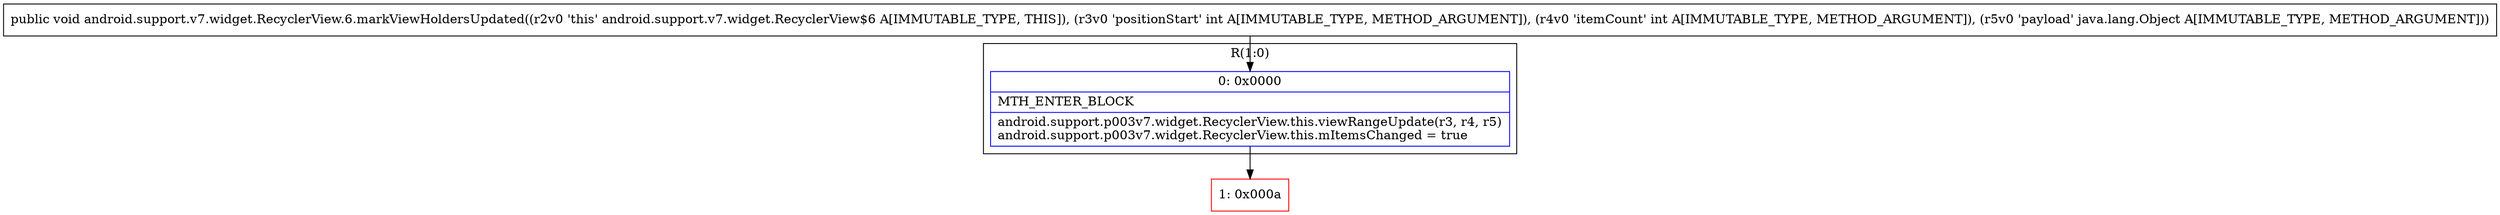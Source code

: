 digraph "CFG forandroid.support.v7.widget.RecyclerView.6.markViewHoldersUpdated(IILjava\/lang\/Object;)V" {
subgraph cluster_Region_1750766259 {
label = "R(1:0)";
node [shape=record,color=blue];
Node_0 [shape=record,label="{0\:\ 0x0000|MTH_ENTER_BLOCK\l|android.support.p003v7.widget.RecyclerView.this.viewRangeUpdate(r3, r4, r5)\landroid.support.p003v7.widget.RecyclerView.this.mItemsChanged = true\l}"];
}
Node_1 [shape=record,color=red,label="{1\:\ 0x000a}"];
MethodNode[shape=record,label="{public void android.support.v7.widget.RecyclerView.6.markViewHoldersUpdated((r2v0 'this' android.support.v7.widget.RecyclerView$6 A[IMMUTABLE_TYPE, THIS]), (r3v0 'positionStart' int A[IMMUTABLE_TYPE, METHOD_ARGUMENT]), (r4v0 'itemCount' int A[IMMUTABLE_TYPE, METHOD_ARGUMENT]), (r5v0 'payload' java.lang.Object A[IMMUTABLE_TYPE, METHOD_ARGUMENT])) }"];
MethodNode -> Node_0;
Node_0 -> Node_1;
}

